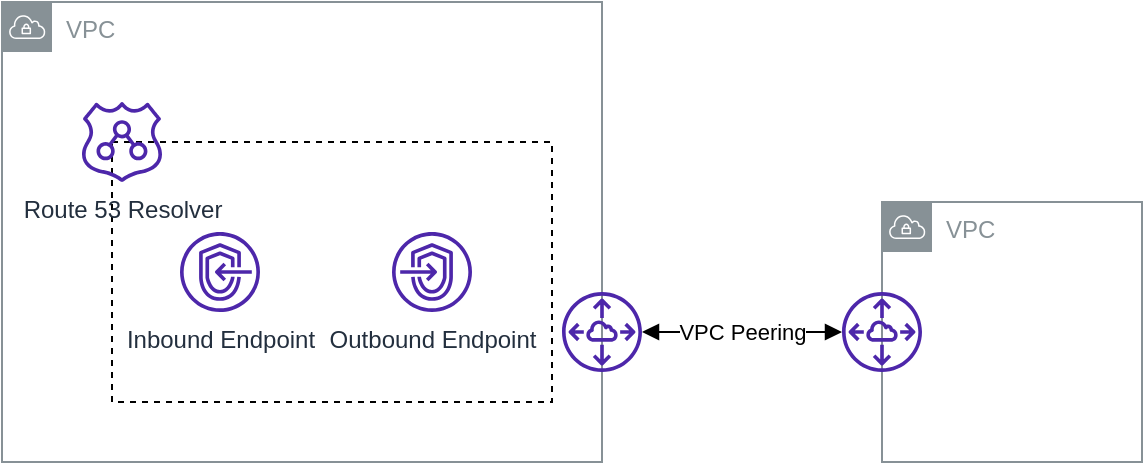 <mxfile version="20.8.10" type="device"><diagram name="페이지-1" id="E_UmhUSlLaL5LdOEPB3N"><mxGraphModel dx="1114" dy="894" grid="1" gridSize="10" guides="1" tooltips="1" connect="1" arrows="1" fold="1" page="1" pageScale="1" pageWidth="827" pageHeight="1169" math="0" shadow="0"><root><mxCell id="0"/><mxCell id="1" parent="0"/><mxCell id="EoYWzI0fXkgl2n_eAtM1-1" value="VPC" style="sketch=0;outlineConnect=0;gradientColor=none;html=1;whiteSpace=wrap;fontSize=12;fontStyle=0;shape=mxgraph.aws4.group;grIcon=mxgraph.aws4.group_vpc;strokeColor=#879196;fillColor=none;verticalAlign=top;align=left;spacingLeft=30;fontColor=#879196;dashed=0;" vertex="1" parent="1"><mxGeometry x="60" y="190" width="300" height="230" as="geometry"/></mxCell><mxCell id="EoYWzI0fXkgl2n_eAtM1-3" value="" style="rounded=0;whiteSpace=wrap;html=1;dashed=1;fillColor=none;" vertex="1" parent="1"><mxGeometry x="115" y="260" width="220" height="130" as="geometry"/></mxCell><mxCell id="EoYWzI0fXkgl2n_eAtM1-4" value="Route 53 Resolver" style="sketch=0;outlineConnect=0;fontColor=#232F3E;gradientColor=none;fillColor=#4D27AA;strokeColor=none;dashed=0;verticalLabelPosition=bottom;verticalAlign=top;align=center;html=1;fontSize=12;fontStyle=0;aspect=fixed;pointerEvents=1;shape=mxgraph.aws4.route_53_resolver;" vertex="1" parent="1"><mxGeometry x="100" y="240" width="40" height="40" as="geometry"/></mxCell><mxCell id="EoYWzI0fXkgl2n_eAtM1-5" value="Outbound Endpoint" style="sketch=0;outlineConnect=0;fontColor=#232F3E;gradientColor=none;fillColor=#4D27AA;strokeColor=none;dashed=0;verticalLabelPosition=bottom;verticalAlign=top;align=center;html=1;fontSize=12;fontStyle=0;aspect=fixed;pointerEvents=1;shape=mxgraph.aws4.endpoints;" vertex="1" parent="1"><mxGeometry x="255" y="305" width="40" height="40" as="geometry"/></mxCell><mxCell id="EoYWzI0fXkgl2n_eAtM1-6" value="Inbound Endpoint" style="sketch=0;outlineConnect=0;fontColor=#232F3E;gradientColor=none;fillColor=#4D27AA;strokeColor=none;dashed=0;verticalLabelPosition=bottom;verticalAlign=top;align=center;html=1;fontSize=12;fontStyle=0;aspect=fixed;pointerEvents=1;shape=mxgraph.aws4.endpoints;flipV=0;flipH=1;" vertex="1" parent="1"><mxGeometry x="149" y="305" width="40" height="40" as="geometry"/></mxCell><mxCell id="EoYWzI0fXkgl2n_eAtM1-10" style="edgeStyle=orthogonalEdgeStyle;rounded=0;orthogonalLoop=1;jettySize=auto;html=1;endArrow=block;endFill=1;startArrow=block;startFill=1;" edge="1" parent="1" source="EoYWzI0fXkgl2n_eAtM1-7" target="EoYWzI0fXkgl2n_eAtM1-9"><mxGeometry relative="1" as="geometry"/></mxCell><mxCell id="EoYWzI0fXkgl2n_eAtM1-11" value="VPC Peering" style="edgeLabel;html=1;align=center;verticalAlign=middle;resizable=0;points=[];" vertex="1" connectable="0" parent="EoYWzI0fXkgl2n_eAtM1-10"><mxGeometry x="-0.1" relative="1" as="geometry"><mxPoint x="5" as="offset"/></mxGeometry></mxCell><mxCell id="EoYWzI0fXkgl2n_eAtM1-7" value="" style="sketch=0;outlineConnect=0;fontColor=#232F3E;gradientColor=none;fillColor=#4D27AA;strokeColor=none;dashed=0;verticalLabelPosition=bottom;verticalAlign=top;align=center;html=1;fontSize=12;fontStyle=0;aspect=fixed;pointerEvents=1;shape=mxgraph.aws4.peering;" vertex="1" parent="1"><mxGeometry x="340" y="335" width="40" height="40" as="geometry"/></mxCell><mxCell id="EoYWzI0fXkgl2n_eAtM1-8" value="VPC" style="sketch=0;outlineConnect=0;gradientColor=none;html=1;whiteSpace=wrap;fontSize=12;fontStyle=0;shape=mxgraph.aws4.group;grIcon=mxgraph.aws4.group_vpc;strokeColor=#879196;fillColor=none;verticalAlign=top;align=left;spacingLeft=30;fontColor=#879196;dashed=0;" vertex="1" parent="1"><mxGeometry x="500" y="290" width="130" height="130" as="geometry"/></mxCell><mxCell id="EoYWzI0fXkgl2n_eAtM1-9" value="" style="sketch=0;outlineConnect=0;fontColor=#232F3E;gradientColor=none;fillColor=#4D27AA;strokeColor=none;dashed=0;verticalLabelPosition=bottom;verticalAlign=top;align=center;html=1;fontSize=12;fontStyle=0;aspect=fixed;pointerEvents=1;shape=mxgraph.aws4.peering;" vertex="1" parent="1"><mxGeometry x="480" y="335" width="40" height="40" as="geometry"/></mxCell></root></mxGraphModel></diagram></mxfile>